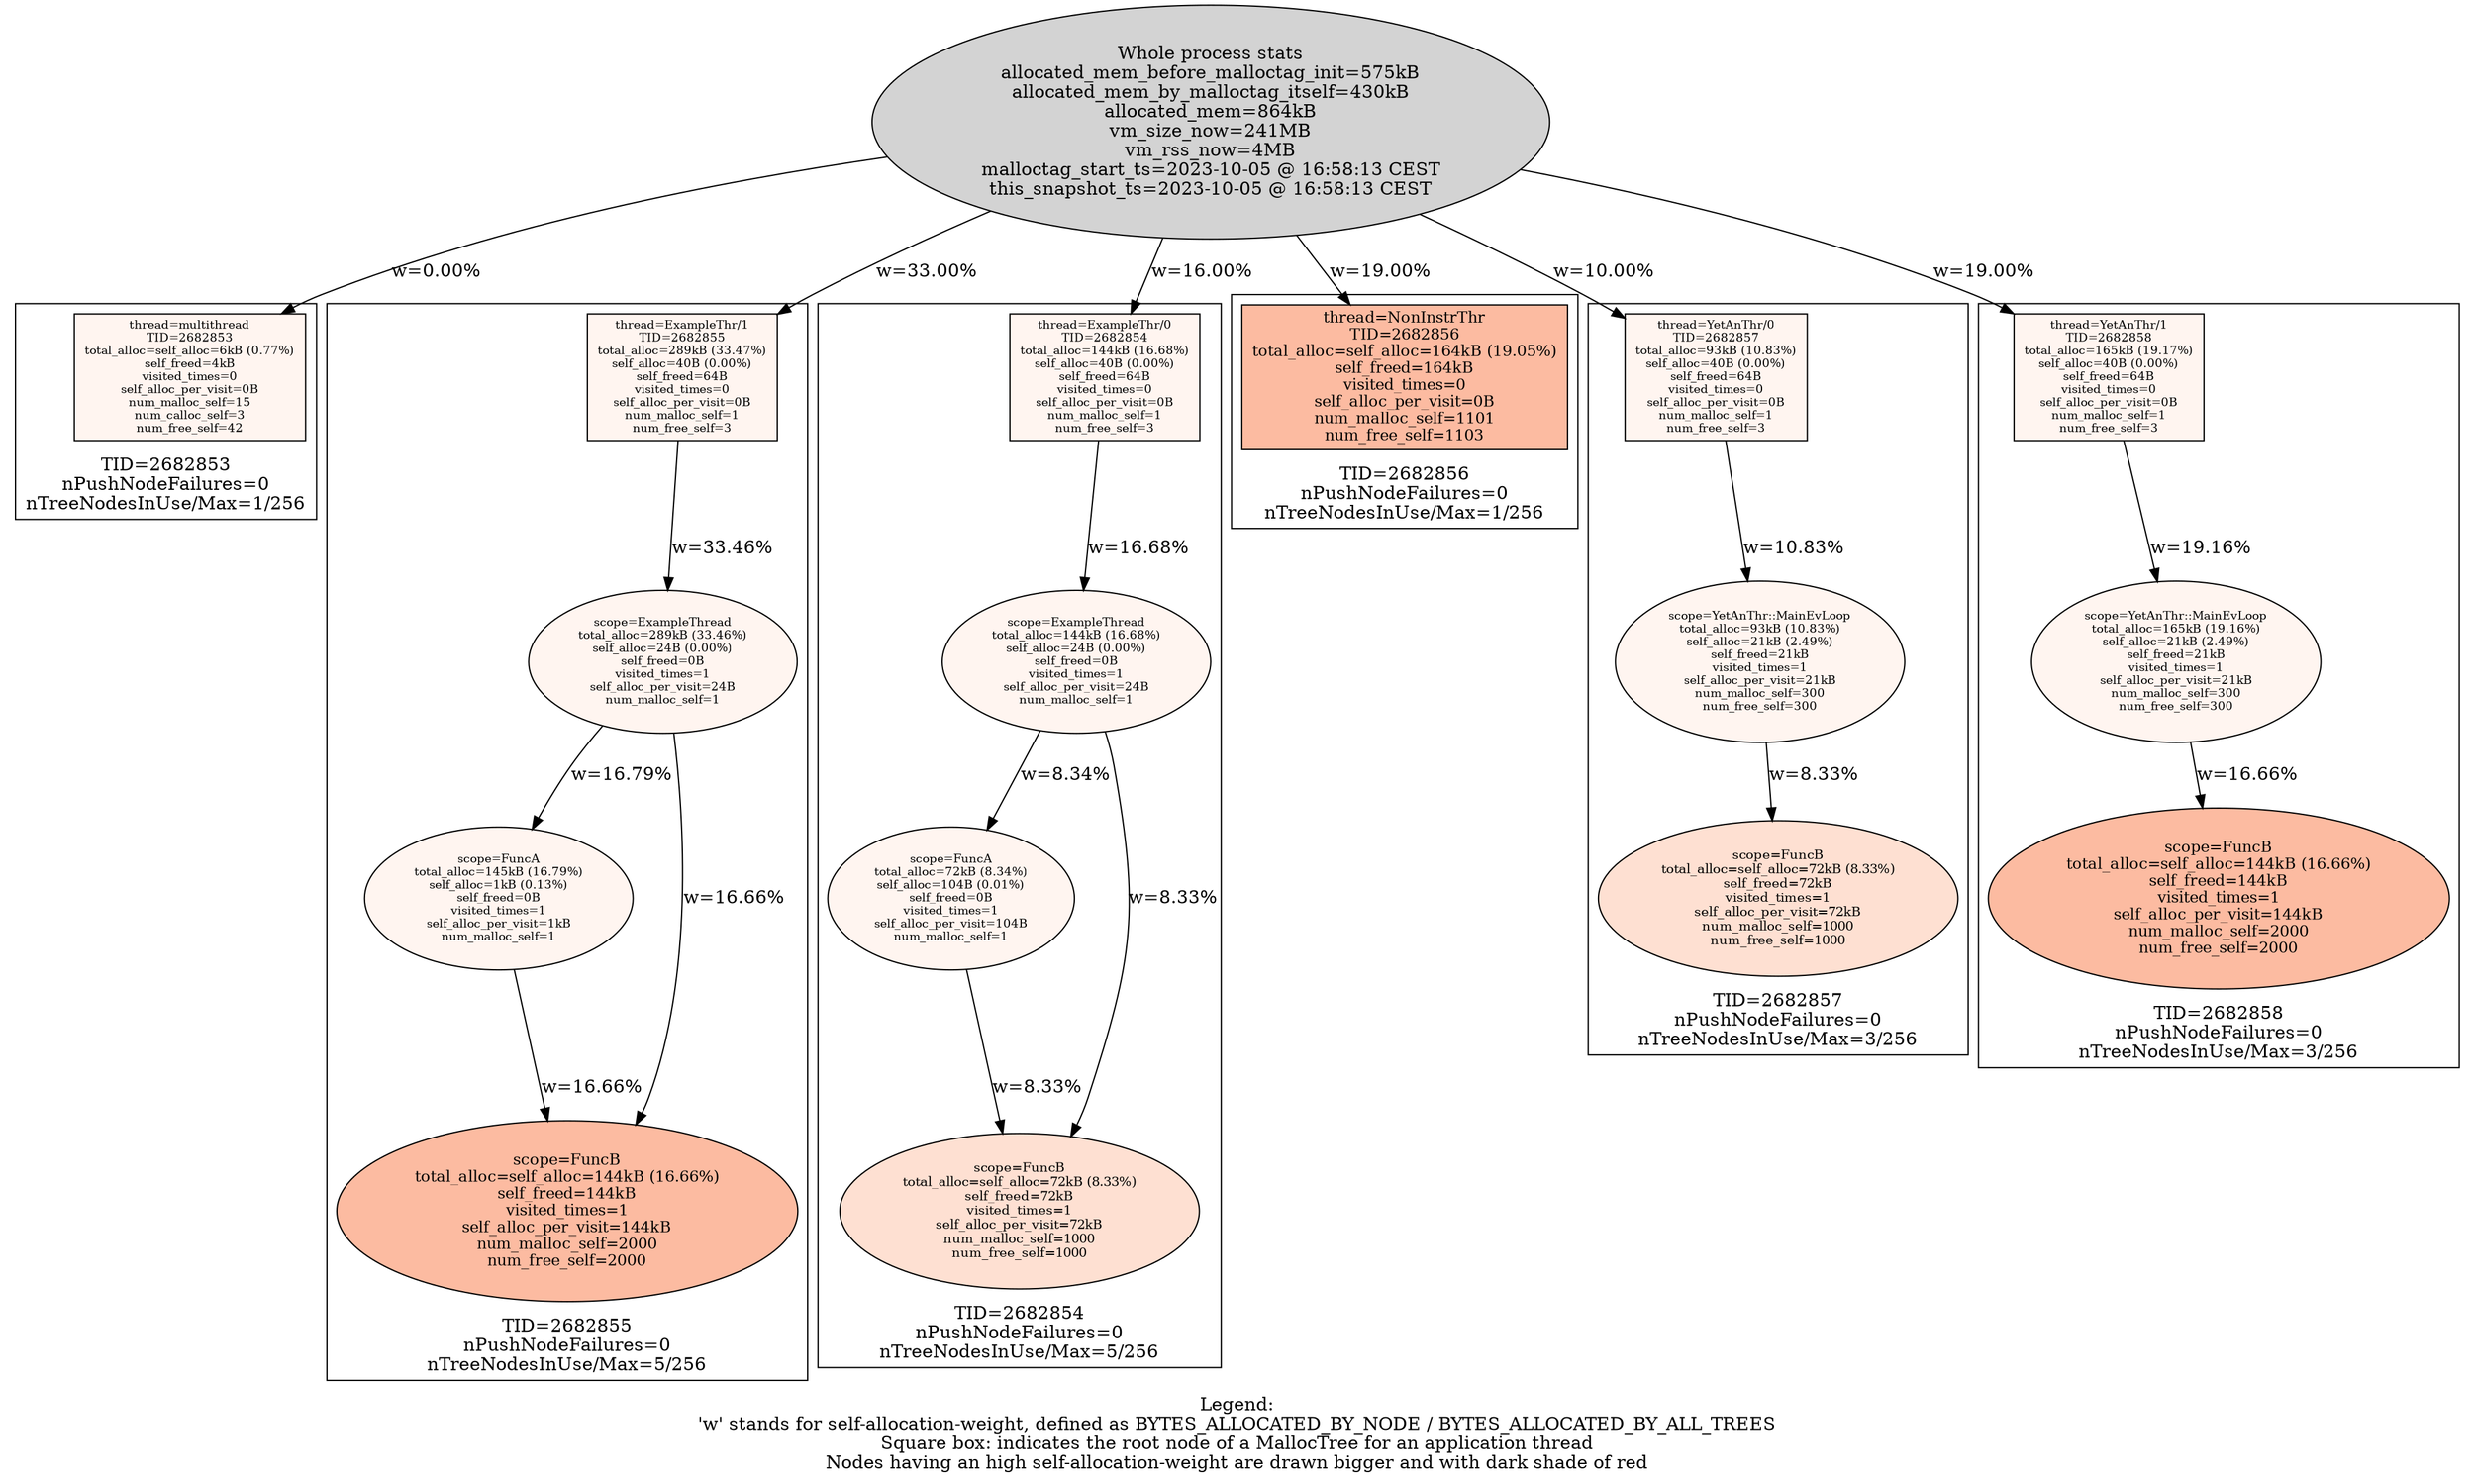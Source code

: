 digraph AllMallocTrees {
 node [colorscheme=reds9 style=filled]
  "Process 2682853" [label="Whole process stats\nallocated_mem_before_malloctag_init=575kB\nallocated_mem_by_malloctag_itself=430kB\nallocated_mem=864kB\nvm_size_now=241MB\nvm_rss_now=4MB\nmalloctag_start_ts=2023-10-05 @ 16:58:13 CEST\nthis_snapshot_ts=2023-10-05 @ 16:58:13 CEST\n"
]
 subgraph cluster_TID2682853 {
  node [colorscheme=reds9 style=filled]
  labelloc="b"
  label="TID=2682853\nnPushNodeFailures=0\nnTreeNodesInUse/Max=1/256\n"
  "2682853_multithread" [label="thread=multithread\nTID=2682853\ntotal_alloc=self_alloc=6kB (0.77%)\nself_freed=4kB\nvisited_times=0\nself_alloc_per_visit=0B\nnum_malloc_self=15\nnum_calloc_self=3\nnum_free_self=42\n"
 shape=box fillcolor=1 fontsize=9]
 }

  "Process 2682853" -> "2682853_multithread" [label="w=0.00%"]
 subgraph cluster_TID2682855 {
  node [colorscheme=reds9 style=filled]
  labelloc="b"
  label="TID=2682855\nnPushNodeFailures=0\nnTreeNodesInUse/Max=5/256\n"
  "2682855_ExampleThr/1" [label="thread=ExampleThr/1\nTID=2682855\ntotal_alloc=289kB (33.47%)\nself_alloc=40B (0.00%)\nself_freed=64B\nvisited_times=0\nself_alloc_per_visit=0B\nnum_malloc_self=1\nnum_free_self=3\n"
 shape=box fillcolor=1 fontsize=9]
  "2682855_ExampleThr/1" -> "2682855_ExampleThread" [label="w=33.46%"]
  "2682855_ExampleThread" [label="scope=ExampleThread\ntotal_alloc=289kB (33.46%)\nself_alloc=24B (0.00%)\nself_freed=0B\nvisited_times=1\nself_alloc_per_visit=24B\nnum_malloc_self=1\n"
 fillcolor=1 fontsize=9]
  "2682855_ExampleThread" -> "2682855_FuncA" [label="w=16.79%"]
  "2682855_ExampleThread" -> "2682855_FuncB" [label="w=16.66%"]
  "2682855_FuncA" [label="scope=FuncA\ntotal_alloc=145kB (16.79%)\nself_alloc=1kB (0.13%)\nself_freed=0B\nvisited_times=1\nself_alloc_per_visit=1kB\nnum_malloc_self=1\n"
 fillcolor=1 fontsize=9]
  "2682855_FuncA" -> "2682855_FuncB" [label="w=16.66%"]
  "2682855_FuncB" [label="scope=FuncB\ntotal_alloc=self_alloc=144kB (16.66%)\nself_freed=144kB\nvisited_times=1\nself_alloc_per_visit=144kB\nnum_malloc_self=2000\nnum_free_self=2000\n"
 fillcolor=3 fontsize=12]
  "2682855_FuncB" [label="scope=FuncB\ntotal_alloc=self_alloc=144kB (16.66%)\nself_freed=144kB\nvisited_times=1\nself_alloc_per_visit=144kB\nnum_malloc_self=2000\nnum_free_self=2000\n"
 fillcolor=3 fontsize=12]
 }

  "Process 2682853" -> "2682855_ExampleThr/1" [label="w=33.00%"]
 subgraph cluster_TID2682854 {
  node [colorscheme=reds9 style=filled]
  labelloc="b"
  label="TID=2682854\nnPushNodeFailures=0\nnTreeNodesInUse/Max=5/256\n"
  "2682854_ExampleThr/0" [label="thread=ExampleThr/0\nTID=2682854\ntotal_alloc=144kB (16.68%)\nself_alloc=40B (0.00%)\nself_freed=64B\nvisited_times=0\nself_alloc_per_visit=0B\nnum_malloc_self=1\nnum_free_self=3\n"
 shape=box fillcolor=1 fontsize=9]
  "2682854_ExampleThr/0" -> "2682854_ExampleThread" [label="w=16.68%"]
  "2682854_ExampleThread" [label="scope=ExampleThread\ntotal_alloc=144kB (16.68%)\nself_alloc=24B (0.00%)\nself_freed=0B\nvisited_times=1\nself_alloc_per_visit=24B\nnum_malloc_self=1\n"
 fillcolor=1 fontsize=9]
  "2682854_ExampleThread" -> "2682854_FuncA" [label="w=8.34%"]
  "2682854_ExampleThread" -> "2682854_FuncB" [label="w=8.33%"]
  "2682854_FuncA" [label="scope=FuncA\ntotal_alloc=72kB (8.34%)\nself_alloc=104B (0.01%)\nself_freed=0B\nvisited_times=1\nself_alloc_per_visit=104B\nnum_malloc_self=1\n"
 fillcolor=1 fontsize=9]
  "2682854_FuncA" -> "2682854_FuncB" [label="w=8.33%"]
  "2682854_FuncB" [label="scope=FuncB\ntotal_alloc=self_alloc=72kB (8.33%)\nself_freed=72kB\nvisited_times=1\nself_alloc_per_visit=72kB\nnum_malloc_self=1000\nnum_free_self=1000\n"
 fillcolor=2 fontsize=10]
  "2682854_FuncB" [label="scope=FuncB\ntotal_alloc=self_alloc=72kB (8.33%)\nself_freed=72kB\nvisited_times=1\nself_alloc_per_visit=72kB\nnum_malloc_self=1000\nnum_free_self=1000\n"
 fillcolor=2 fontsize=10]
 }

  "Process 2682853" -> "2682854_ExampleThr/0" [label="w=16.00%"]
 subgraph cluster_TID2682856 {
  node [colorscheme=reds9 style=filled]
  labelloc="b"
  label="TID=2682856\nnPushNodeFailures=0\nnTreeNodesInUse/Max=1/256\n"
  "2682856_NonInstrThr" [label="thread=NonInstrThr\nTID=2682856\ntotal_alloc=self_alloc=164kB (19.05%)\nself_freed=164kB\nvisited_times=0\nself_alloc_per_visit=0B\nnum_malloc_self=1101\nnum_free_self=1103\n"
 shape=box fillcolor=3 fontsize=12]
 }

  "Process 2682853" -> "2682856_NonInstrThr" [label="w=19.00%"]
 subgraph cluster_TID2682857 {
  node [colorscheme=reds9 style=filled]
  labelloc="b"
  label="TID=2682857\nnPushNodeFailures=0\nnTreeNodesInUse/Max=3/256\n"
  "2682857_YetAnThr/0" [label="thread=YetAnThr/0\nTID=2682857\ntotal_alloc=93kB (10.83%)\nself_alloc=40B (0.00%)\nself_freed=64B\nvisited_times=0\nself_alloc_per_visit=0B\nnum_malloc_self=1\nnum_free_self=3\n"
 shape=box fillcolor=1 fontsize=9]
  "2682857_YetAnThr/0" -> "2682857_YetAnThr::MainEvLoop" [label="w=10.83%"]
  "2682857_YetAnThr::MainEvLoop" [label="scope=YetAnThr::MainEvLoop\ntotal_alloc=93kB (10.83%)\nself_alloc=21kB (2.49%)\nself_freed=21kB\nvisited_times=1\nself_alloc_per_visit=21kB\nnum_malloc_self=300\nnum_free_self=300\n"
 fillcolor=1 fontsize=9]
  "2682857_YetAnThr::MainEvLoop" -> "2682857_FuncB" [label="w=8.33%"]
  "2682857_FuncB" [label="scope=FuncB\ntotal_alloc=self_alloc=72kB (8.33%)\nself_freed=72kB\nvisited_times=1\nself_alloc_per_visit=72kB\nnum_malloc_self=1000\nnum_free_self=1000\n"
 fillcolor=2 fontsize=10]
 }

  "Process 2682853" -> "2682857_YetAnThr/0" [label="w=10.00%"]
 subgraph cluster_TID2682858 {
  node [colorscheme=reds9 style=filled]
  labelloc="b"
  label="TID=2682858\nnPushNodeFailures=0\nnTreeNodesInUse/Max=3/256\n"
  "2682858_YetAnThr/1" [label="thread=YetAnThr/1\nTID=2682858\ntotal_alloc=165kB (19.17%)\nself_alloc=40B (0.00%)\nself_freed=64B\nvisited_times=0\nself_alloc_per_visit=0B\nnum_malloc_self=1\nnum_free_self=3\n"
 shape=box fillcolor=1 fontsize=9]
  "2682858_YetAnThr/1" -> "2682858_YetAnThr::MainEvLoop" [label="w=19.16%"]
  "2682858_YetAnThr::MainEvLoop" [label="scope=YetAnThr::MainEvLoop\ntotal_alloc=165kB (19.16%)\nself_alloc=21kB (2.49%)\nself_freed=21kB\nvisited_times=1\nself_alloc_per_visit=21kB\nnum_malloc_self=300\nnum_free_self=300\n"
 fillcolor=1 fontsize=9]
  "2682858_YetAnThr::MainEvLoop" -> "2682858_FuncB" [label="w=16.66%"]
  "2682858_FuncB" [label="scope=FuncB\ntotal_alloc=self_alloc=144kB (16.66%)\nself_freed=144kB\nvisited_times=1\nself_alloc_per_visit=144kB\nnum_malloc_self=2000\nnum_free_self=2000\n"
 fillcolor=3 fontsize=12]
 }

  "Process 2682853" -> "2682858_YetAnThr/1" [label="w=19.00%"]
 labelloc="b"
 label="Legend:\n'w' stands for self-allocation-weight, defined as BYTES_ALLOCATED_BY_NODE / BYTES_ALLOCATED_BY_ALL_TREES\nSquare box: indicates the root node of a MallocTree for an application thread\nNodes having an high self-allocation-weight are drawn bigger and with dark shade of red\n"
}

